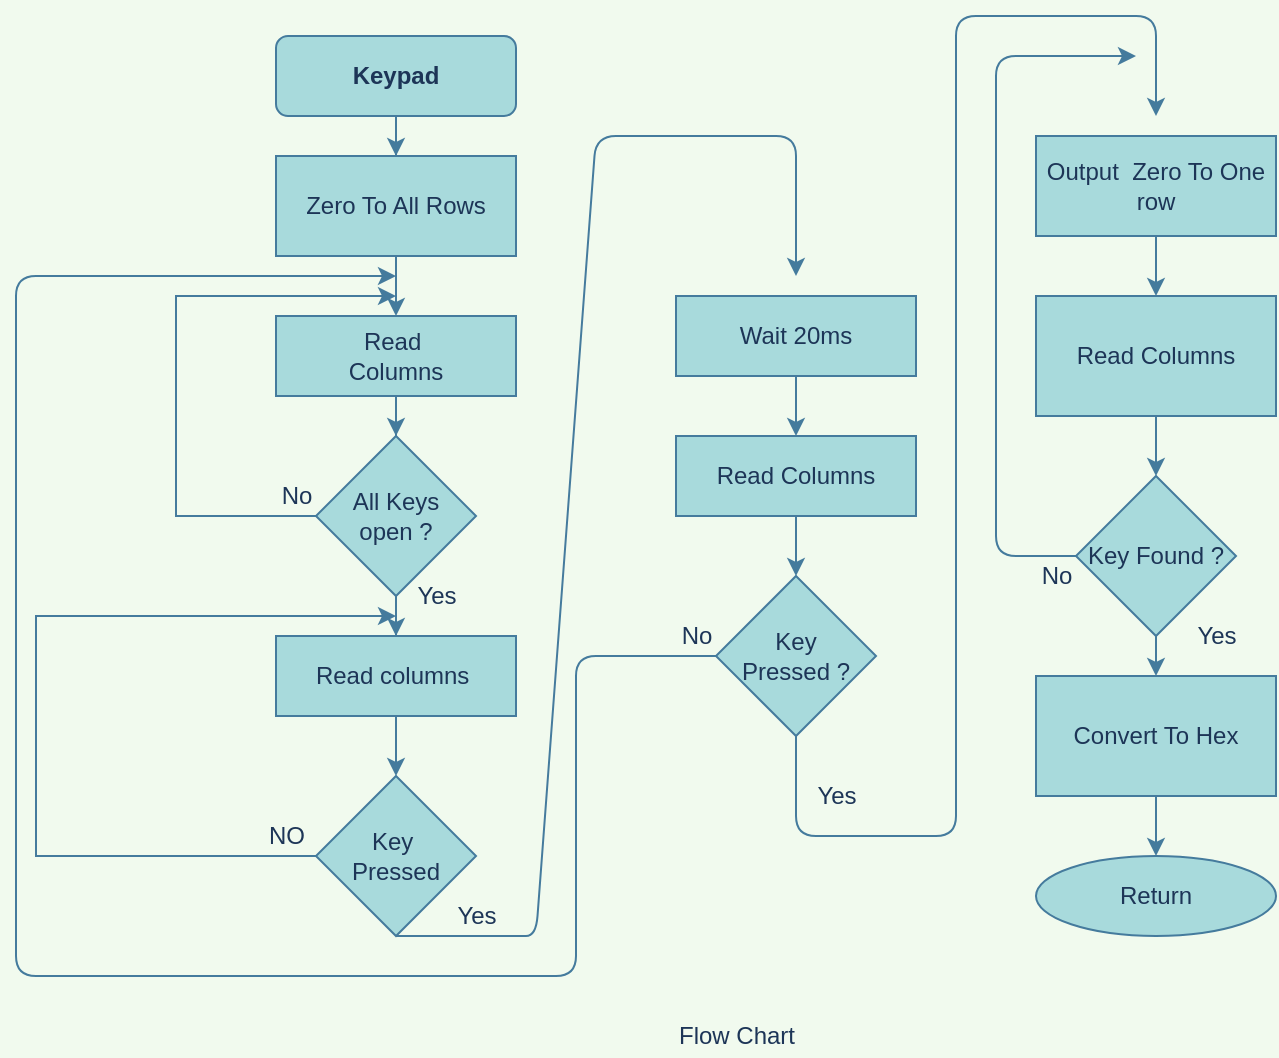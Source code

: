 <mxfile version="15.8.8" type="github">
  <diagram id="C5RBs43oDa-KdzZeNtuy" name="Page-1">
    <mxGraphModel dx="1848" dy="464" grid="1" gridSize="10" guides="1" tooltips="1" connect="1" arrows="1" fold="1" page="1" pageScale="1" pageWidth="827" pageHeight="1169" background="#F1FAEE" math="0" shadow="0">
      <root>
        <mxCell id="WIyWlLk6GJQsqaUBKTNV-0" />
        <mxCell id="WIyWlLk6GJQsqaUBKTNV-1" parent="WIyWlLk6GJQsqaUBKTNV-0" />
        <mxCell id="gvof04xV2pnu6pVH0epf-4" value="" style="edgeStyle=orthogonalEdgeStyle;rounded=0;orthogonalLoop=1;jettySize=auto;html=1;labelBackgroundColor=#F1FAEE;strokeColor=#457B9D;fontColor=#1D3557;" edge="1" parent="WIyWlLk6GJQsqaUBKTNV-1" source="WIyWlLk6GJQsqaUBKTNV-3" target="gvof04xV2pnu6pVH0epf-2">
          <mxGeometry relative="1" as="geometry" />
        </mxCell>
        <mxCell id="WIyWlLk6GJQsqaUBKTNV-3" value="&lt;b&gt;Keypad&lt;/b&gt;" style="rounded=1;whiteSpace=wrap;html=1;fontSize=12;glass=0;strokeWidth=1;shadow=0;fillColor=#A8DADC;strokeColor=#457B9D;fontColor=#1D3557;" parent="WIyWlLk6GJQsqaUBKTNV-1" vertex="1">
          <mxGeometry x="40" y="30" width="120" height="40" as="geometry" />
        </mxCell>
        <mxCell id="gvof04xV2pnu6pVH0epf-6" value="" style="edgeStyle=orthogonalEdgeStyle;rounded=0;orthogonalLoop=1;jettySize=auto;html=1;labelBackgroundColor=#F1FAEE;strokeColor=#457B9D;fontColor=#1D3557;" edge="1" parent="WIyWlLk6GJQsqaUBKTNV-1" source="gvof04xV2pnu6pVH0epf-2" target="gvof04xV2pnu6pVH0epf-5">
          <mxGeometry relative="1" as="geometry" />
        </mxCell>
        <mxCell id="gvof04xV2pnu6pVH0epf-2" value="Zero To All Rows" style="rounded=0;whiteSpace=wrap;html=1;fillColor=#A8DADC;strokeColor=#457B9D;fontColor=#1D3557;" vertex="1" parent="WIyWlLk6GJQsqaUBKTNV-1">
          <mxGeometry x="40" y="90" width="120" height="50" as="geometry" />
        </mxCell>
        <mxCell id="gvof04xV2pnu6pVH0epf-8" value="" style="edgeStyle=orthogonalEdgeStyle;rounded=0;orthogonalLoop=1;jettySize=auto;html=1;labelBackgroundColor=#F1FAEE;strokeColor=#457B9D;fontColor=#1D3557;" edge="1" parent="WIyWlLk6GJQsqaUBKTNV-1" source="gvof04xV2pnu6pVH0epf-5" target="gvof04xV2pnu6pVH0epf-7">
          <mxGeometry relative="1" as="geometry" />
        </mxCell>
        <mxCell id="gvof04xV2pnu6pVH0epf-5" value="Read&amp;nbsp;&lt;br&gt;Columns" style="whiteSpace=wrap;html=1;rounded=0;fillColor=#A8DADC;strokeColor=#457B9D;fontColor=#1D3557;" vertex="1" parent="WIyWlLk6GJQsqaUBKTNV-1">
          <mxGeometry x="40" y="170" width="120" height="40" as="geometry" />
        </mxCell>
        <mxCell id="gvof04xV2pnu6pVH0epf-7" value="All Keys&lt;br&gt;open ?" style="rhombus;whiteSpace=wrap;html=1;rounded=0;fillColor=#A8DADC;strokeColor=#457B9D;fontColor=#1D3557;" vertex="1" parent="WIyWlLk6GJQsqaUBKTNV-1">
          <mxGeometry x="60" y="230" width="80" height="80" as="geometry" />
        </mxCell>
        <mxCell id="gvof04xV2pnu6pVH0epf-9" value="" style="endArrow=classic;html=1;rounded=0;labelBackgroundColor=#F1FAEE;strokeColor=#457B9D;fontColor=#1D3557;" edge="1" parent="WIyWlLk6GJQsqaUBKTNV-1" source="gvof04xV2pnu6pVH0epf-7">
          <mxGeometry width="50" height="50" relative="1" as="geometry">
            <mxPoint x="50" y="200" as="sourcePoint" />
            <mxPoint x="100" y="160" as="targetPoint" />
            <Array as="points">
              <mxPoint x="-10" y="270" />
              <mxPoint x="-10" y="160" />
            </Array>
          </mxGeometry>
        </mxCell>
        <mxCell id="gvof04xV2pnu6pVH0epf-13" value="" style="edgeStyle=orthogonalEdgeStyle;rounded=0;orthogonalLoop=1;jettySize=auto;html=1;labelBackgroundColor=#F1FAEE;strokeColor=#457B9D;fontColor=#1D3557;" edge="1" parent="WIyWlLk6GJQsqaUBKTNV-1" source="gvof04xV2pnu6pVH0epf-10" target="gvof04xV2pnu6pVH0epf-12">
          <mxGeometry relative="1" as="geometry" />
        </mxCell>
        <mxCell id="gvof04xV2pnu6pVH0epf-10" value="Read columns&amp;nbsp;" style="whiteSpace=wrap;html=1;rounded=0;fillColor=#A8DADC;strokeColor=#457B9D;fontColor=#1D3557;" vertex="1" parent="WIyWlLk6GJQsqaUBKTNV-1">
          <mxGeometry x="40" y="330" width="120" height="40" as="geometry" />
        </mxCell>
        <mxCell id="gvof04xV2pnu6pVH0epf-12" value="Key&amp;nbsp;&lt;br&gt;Pressed" style="rhombus;whiteSpace=wrap;html=1;rounded=0;fillColor=#A8DADC;strokeColor=#457B9D;fontColor=#1D3557;" vertex="1" parent="WIyWlLk6GJQsqaUBKTNV-1">
          <mxGeometry x="60" y="400" width="80" height="80" as="geometry" />
        </mxCell>
        <mxCell id="gvof04xV2pnu6pVH0epf-14" value="" style="endArrow=classic;html=1;rounded=0;exitX=0;exitY=0.5;exitDx=0;exitDy=0;labelBackgroundColor=#F1FAEE;strokeColor=#457B9D;fontColor=#1D3557;" edge="1" parent="WIyWlLk6GJQsqaUBKTNV-1" source="gvof04xV2pnu6pVH0epf-12">
          <mxGeometry width="50" height="50" relative="1" as="geometry">
            <mxPoint x="50" y="480" as="sourcePoint" />
            <mxPoint x="100" y="320" as="targetPoint" />
            <Array as="points">
              <mxPoint x="-80" y="440" />
              <mxPoint x="-80" y="400" />
              <mxPoint x="-80" y="320" />
            </Array>
          </mxGeometry>
        </mxCell>
        <mxCell id="gvof04xV2pnu6pVH0epf-11" value="" style="edgeStyle=orthogonalEdgeStyle;rounded=0;orthogonalLoop=1;jettySize=auto;html=1;labelBackgroundColor=#F1FAEE;strokeColor=#457B9D;fontColor=#1D3557;" edge="1" parent="WIyWlLk6GJQsqaUBKTNV-1" source="gvof04xV2pnu6pVH0epf-7" target="gvof04xV2pnu6pVH0epf-10">
          <mxGeometry relative="1" as="geometry" />
        </mxCell>
        <mxCell id="gvof04xV2pnu6pVH0epf-16" value="Yes" style="text;html=1;align=center;verticalAlign=middle;resizable=0;points=[];autosize=1;strokeColor=none;fillColor=none;fontColor=#1D3557;" vertex="1" parent="WIyWlLk6GJQsqaUBKTNV-1">
          <mxGeometry x="100" y="300" width="40" height="20" as="geometry" />
        </mxCell>
        <mxCell id="gvof04xV2pnu6pVH0epf-17" value="No" style="text;html=1;align=center;verticalAlign=middle;resizable=0;points=[];autosize=1;strokeColor=none;fillColor=none;fontColor=#1D3557;" vertex="1" parent="WIyWlLk6GJQsqaUBKTNV-1">
          <mxGeometry x="35" y="250" width="30" height="20" as="geometry" />
        </mxCell>
        <mxCell id="gvof04xV2pnu6pVH0epf-18" value="NO" style="text;html=1;align=center;verticalAlign=middle;resizable=0;points=[];autosize=1;strokeColor=none;fillColor=none;fontColor=#1D3557;" vertex="1" parent="WIyWlLk6GJQsqaUBKTNV-1">
          <mxGeometry x="30" y="420" width="30" height="20" as="geometry" />
        </mxCell>
        <mxCell id="gvof04xV2pnu6pVH0epf-21" value="" style="edgeStyle=orthogonalEdgeStyle;rounded=1;orthogonalLoop=1;jettySize=auto;html=1;fontColor=#1D3557;strokeColor=#457B9D;fillColor=#A8DADC;" edge="1" parent="WIyWlLk6GJQsqaUBKTNV-1" source="gvof04xV2pnu6pVH0epf-19" target="gvof04xV2pnu6pVH0epf-20">
          <mxGeometry relative="1" as="geometry" />
        </mxCell>
        <mxCell id="gvof04xV2pnu6pVH0epf-19" value="Wait 20ms" style="rounded=0;whiteSpace=wrap;html=1;fontColor=#1D3557;strokeColor=#457B9D;fillColor=#A8DADC;" vertex="1" parent="WIyWlLk6GJQsqaUBKTNV-1">
          <mxGeometry x="240" y="160" width="120" height="40" as="geometry" />
        </mxCell>
        <mxCell id="gvof04xV2pnu6pVH0epf-23" value="" style="edgeStyle=orthogonalEdgeStyle;rounded=1;orthogonalLoop=1;jettySize=auto;html=1;fontColor=#1D3557;strokeColor=#457B9D;fillColor=#A8DADC;" edge="1" parent="WIyWlLk6GJQsqaUBKTNV-1" source="gvof04xV2pnu6pVH0epf-20" target="gvof04xV2pnu6pVH0epf-22">
          <mxGeometry relative="1" as="geometry" />
        </mxCell>
        <mxCell id="gvof04xV2pnu6pVH0epf-20" value="Read Columns" style="rounded=0;whiteSpace=wrap;html=1;fontColor=#1D3557;strokeColor=#457B9D;fillColor=#A8DADC;" vertex="1" parent="WIyWlLk6GJQsqaUBKTNV-1">
          <mxGeometry x="240" y="230" width="120" height="40" as="geometry" />
        </mxCell>
        <mxCell id="gvof04xV2pnu6pVH0epf-22" value="Key &lt;br&gt;Pressed ?" style="rhombus;whiteSpace=wrap;html=1;rounded=0;fontColor=#1D3557;strokeColor=#457B9D;fillColor=#A8DADC;" vertex="1" parent="WIyWlLk6GJQsqaUBKTNV-1">
          <mxGeometry x="260" y="300" width="80" height="80" as="geometry" />
        </mxCell>
        <mxCell id="gvof04xV2pnu6pVH0epf-26" value="" style="edgeStyle=orthogonalEdgeStyle;rounded=1;orthogonalLoop=1;jettySize=auto;html=1;fontColor=#1D3557;strokeColor=#457B9D;fillColor=#A8DADC;" edge="1" parent="WIyWlLk6GJQsqaUBKTNV-1" source="gvof04xV2pnu6pVH0epf-24" target="gvof04xV2pnu6pVH0epf-25">
          <mxGeometry relative="1" as="geometry" />
        </mxCell>
        <mxCell id="gvof04xV2pnu6pVH0epf-24" value="Output&amp;nbsp; Zero To One row" style="rounded=0;whiteSpace=wrap;html=1;fontColor=#1D3557;strokeColor=#457B9D;fillColor=#A8DADC;" vertex="1" parent="WIyWlLk6GJQsqaUBKTNV-1">
          <mxGeometry x="420" y="80" width="120" height="50" as="geometry" />
        </mxCell>
        <mxCell id="gvof04xV2pnu6pVH0epf-28" value="" style="edgeStyle=orthogonalEdgeStyle;rounded=1;orthogonalLoop=1;jettySize=auto;html=1;fontColor=#1D3557;strokeColor=#457B9D;fillColor=#A8DADC;" edge="1" parent="WIyWlLk6GJQsqaUBKTNV-1" source="gvof04xV2pnu6pVH0epf-25" target="gvof04xV2pnu6pVH0epf-27">
          <mxGeometry relative="1" as="geometry" />
        </mxCell>
        <mxCell id="gvof04xV2pnu6pVH0epf-25" value="Read Columns" style="whiteSpace=wrap;html=1;rounded=0;fontColor=#1D3557;strokeColor=#457B9D;fillColor=#A8DADC;" vertex="1" parent="WIyWlLk6GJQsqaUBKTNV-1">
          <mxGeometry x="420" y="160" width="120" height="60" as="geometry" />
        </mxCell>
        <mxCell id="gvof04xV2pnu6pVH0epf-30" value="" style="edgeStyle=orthogonalEdgeStyle;rounded=1;orthogonalLoop=1;jettySize=auto;html=1;fontColor=#1D3557;strokeColor=#457B9D;fillColor=#A8DADC;" edge="1" parent="WIyWlLk6GJQsqaUBKTNV-1" source="gvof04xV2pnu6pVH0epf-27" target="gvof04xV2pnu6pVH0epf-29">
          <mxGeometry relative="1" as="geometry" />
        </mxCell>
        <mxCell id="gvof04xV2pnu6pVH0epf-27" value="Key Found ?" style="rhombus;whiteSpace=wrap;html=1;rounded=0;fontColor=#1D3557;strokeColor=#457B9D;fillColor=#A8DADC;" vertex="1" parent="WIyWlLk6GJQsqaUBKTNV-1">
          <mxGeometry x="440" y="250" width="80" height="80" as="geometry" />
        </mxCell>
        <mxCell id="gvof04xV2pnu6pVH0epf-32" value="" style="edgeStyle=orthogonalEdgeStyle;rounded=1;orthogonalLoop=1;jettySize=auto;html=1;fontColor=#1D3557;strokeColor=#457B9D;fillColor=#A8DADC;" edge="1" parent="WIyWlLk6GJQsqaUBKTNV-1" source="gvof04xV2pnu6pVH0epf-29" target="gvof04xV2pnu6pVH0epf-31">
          <mxGeometry relative="1" as="geometry" />
        </mxCell>
        <mxCell id="gvof04xV2pnu6pVH0epf-29" value="Convert To Hex" style="whiteSpace=wrap;html=1;rounded=0;fontColor=#1D3557;strokeColor=#457B9D;fillColor=#A8DADC;" vertex="1" parent="WIyWlLk6GJQsqaUBKTNV-1">
          <mxGeometry x="420" y="350" width="120" height="60" as="geometry" />
        </mxCell>
        <mxCell id="gvof04xV2pnu6pVH0epf-31" value="Return" style="ellipse;whiteSpace=wrap;html=1;rounded=0;fontColor=#1D3557;strokeColor=#457B9D;fillColor=#A8DADC;" vertex="1" parent="WIyWlLk6GJQsqaUBKTNV-1">
          <mxGeometry x="420" y="440" width="120" height="40" as="geometry" />
        </mxCell>
        <mxCell id="gvof04xV2pnu6pVH0epf-33" value="" style="endArrow=classic;html=1;rounded=1;fontColor=#1D3557;strokeColor=#457B9D;fillColor=#A8DADC;exitX=0;exitY=0.5;exitDx=0;exitDy=0;" edge="1" parent="WIyWlLk6GJQsqaUBKTNV-1" source="gvof04xV2pnu6pVH0epf-22">
          <mxGeometry width="50" height="50" relative="1" as="geometry">
            <mxPoint x="210" y="330" as="sourcePoint" />
            <mxPoint x="100" y="150" as="targetPoint" />
            <Array as="points">
              <mxPoint x="190" y="340" />
              <mxPoint x="190" y="500" />
              <mxPoint x="150" y="500" />
              <mxPoint x="-90" y="500" />
              <mxPoint x="-90" y="150" />
            </Array>
          </mxGeometry>
        </mxCell>
        <mxCell id="gvof04xV2pnu6pVH0epf-34" value="No" style="text;html=1;align=center;verticalAlign=middle;resizable=0;points=[];autosize=1;strokeColor=none;fillColor=none;fontColor=#1D3557;" vertex="1" parent="WIyWlLk6GJQsqaUBKTNV-1">
          <mxGeometry x="235" y="320" width="30" height="20" as="geometry" />
        </mxCell>
        <mxCell id="gvof04xV2pnu6pVH0epf-35" value="" style="endArrow=classic;html=1;rounded=1;fontColor=#1D3557;strokeColor=#457B9D;fillColor=#A8DADC;exitX=0.5;exitY=1;exitDx=0;exitDy=0;" edge="1" parent="WIyWlLk6GJQsqaUBKTNV-1" source="gvof04xV2pnu6pVH0epf-12">
          <mxGeometry width="50" height="50" relative="1" as="geometry">
            <mxPoint x="60" y="560" as="sourcePoint" />
            <mxPoint x="300" y="150" as="targetPoint" />
            <Array as="points">
              <mxPoint x="150" y="480" />
              <mxPoint x="170" y="480" />
              <mxPoint x="200" y="80" />
              <mxPoint x="300" y="80" />
            </Array>
          </mxGeometry>
        </mxCell>
        <mxCell id="gvof04xV2pnu6pVH0epf-36" value="Yes" style="text;html=1;align=center;verticalAlign=middle;resizable=0;points=[];autosize=1;strokeColor=none;fillColor=none;fontColor=#1D3557;" vertex="1" parent="WIyWlLk6GJQsqaUBKTNV-1">
          <mxGeometry x="120" y="460" width="40" height="20" as="geometry" />
        </mxCell>
        <mxCell id="gvof04xV2pnu6pVH0epf-37" value="" style="endArrow=classic;html=1;rounded=1;fontColor=#1D3557;strokeColor=#457B9D;fillColor=#A8DADC;exitX=0.5;exitY=1;exitDx=0;exitDy=0;" edge="1" parent="WIyWlLk6GJQsqaUBKTNV-1" source="gvof04xV2pnu6pVH0epf-22">
          <mxGeometry width="50" height="50" relative="1" as="geometry">
            <mxPoint x="60" y="290" as="sourcePoint" />
            <mxPoint x="480" y="70" as="targetPoint" />
            <Array as="points">
              <mxPoint x="300" y="430" />
              <mxPoint x="380" y="430" />
              <mxPoint x="380" y="20" />
              <mxPoint x="480" y="20" />
            </Array>
          </mxGeometry>
        </mxCell>
        <mxCell id="gvof04xV2pnu6pVH0epf-38" value="Yes" style="text;html=1;align=center;verticalAlign=middle;resizable=0;points=[];autosize=1;strokeColor=none;fillColor=none;fontColor=#1D3557;" vertex="1" parent="WIyWlLk6GJQsqaUBKTNV-1">
          <mxGeometry x="300" y="400" width="40" height="20" as="geometry" />
        </mxCell>
        <mxCell id="gvof04xV2pnu6pVH0epf-39" value="" style="endArrow=classic;html=1;rounded=1;fontColor=#1D3557;strokeColor=#457B9D;fillColor=#A8DADC;exitX=0;exitY=0.5;exitDx=0;exitDy=0;" edge="1" parent="WIyWlLk6GJQsqaUBKTNV-1" source="gvof04xV2pnu6pVH0epf-27">
          <mxGeometry width="50" height="50" relative="1" as="geometry">
            <mxPoint x="420" y="330" as="sourcePoint" />
            <mxPoint x="470" y="40" as="targetPoint" />
            <Array as="points">
              <mxPoint x="400" y="290" />
              <mxPoint x="400" y="260" />
              <mxPoint x="400" y="150" />
              <mxPoint x="400" y="40" />
            </Array>
          </mxGeometry>
        </mxCell>
        <mxCell id="gvof04xV2pnu6pVH0epf-40" value="No" style="text;html=1;align=center;verticalAlign=middle;resizable=0;points=[];autosize=1;strokeColor=none;fillColor=none;fontColor=#1D3557;" vertex="1" parent="WIyWlLk6GJQsqaUBKTNV-1">
          <mxGeometry x="415" y="290" width="30" height="20" as="geometry" />
        </mxCell>
        <mxCell id="gvof04xV2pnu6pVH0epf-41" value="Yes" style="text;html=1;align=center;verticalAlign=middle;resizable=0;points=[];autosize=1;strokeColor=none;fillColor=none;fontColor=#1D3557;" vertex="1" parent="WIyWlLk6GJQsqaUBKTNV-1">
          <mxGeometry x="490" y="320" width="40" height="20" as="geometry" />
        </mxCell>
        <mxCell id="gvof04xV2pnu6pVH0epf-42" value="Flow Chart&lt;br&gt;" style="text;html=1;align=center;verticalAlign=middle;resizable=0;points=[];autosize=1;strokeColor=none;fillColor=none;fontColor=#1D3557;" vertex="1" parent="WIyWlLk6GJQsqaUBKTNV-1">
          <mxGeometry x="235" y="520" width="70" height="20" as="geometry" />
        </mxCell>
      </root>
    </mxGraphModel>
  </diagram>
</mxfile>
